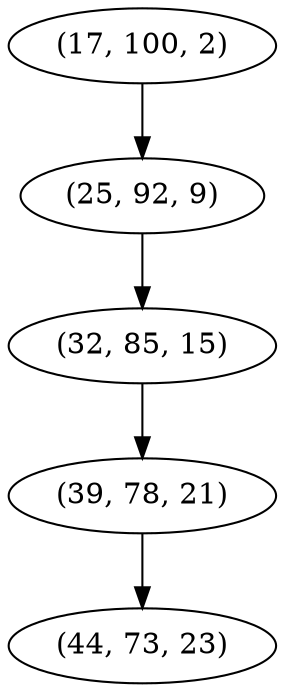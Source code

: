 digraph tree {
    "(17, 100, 2)";
    "(25, 92, 9)";
    "(32, 85, 15)";
    "(39, 78, 21)";
    "(44, 73, 23)";
    "(17, 100, 2)" -> "(25, 92, 9)";
    "(25, 92, 9)" -> "(32, 85, 15)";
    "(32, 85, 15)" -> "(39, 78, 21)";
    "(39, 78, 21)" -> "(44, 73, 23)";
}

